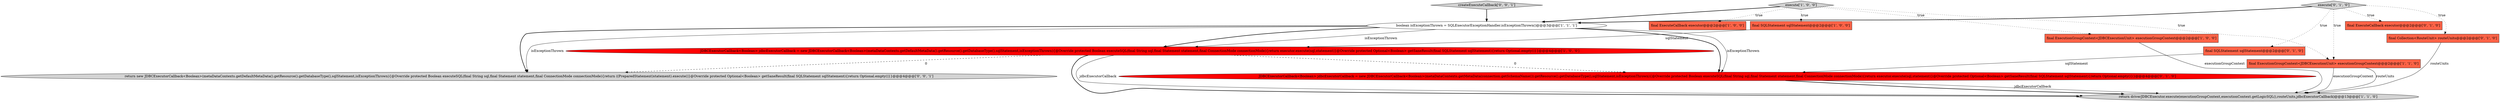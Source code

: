 digraph {
13 [style = filled, label = "return new JDBCExecutorCallback<Boolean>(metaDataContexts.getDefaultMetaData().getResource().getDatabaseType(),sqlStatement,isExceptionThrown){@Override protected Boolean executeSQL(final String sql,final Statement statement,final ConnectionMode connectionMode){return ((PreparedStatement)statement).execute()}@Override protected Optional<Boolean> getSaneResult(final SQLStatement sqlStatement){return Optional.empty()}}@@@4@@@['0', '0', '1']", fillcolor = lightgray, shape = ellipse image = "AAA0AAABBB3BBB"];
4 [style = filled, label = "final ExecutionGroupContext<JDBCExecutionUnit> executionGroupContext@@@2@@@['1', '0', '0']", fillcolor = tomato, shape = box image = "AAA0AAABBB1BBB"];
6 [style = filled, label = "boolean isExceptionThrown = SQLExecutorExceptionHandler.isExceptionThrown()@@@3@@@['1', '1', '1']", fillcolor = white, shape = ellipse image = "AAA0AAABBB1BBB"];
2 [style = filled, label = "JDBCExecutorCallback<Boolean> jdbcExecutorCallback = new JDBCExecutorCallback<Boolean>(metaDataContexts.getDefaultMetaData().getResource().getDatabaseType(),sqlStatement,isExceptionThrown){@Override protected Boolean executeSQL(final String sql,final Statement statement,final ConnectionMode connectionMode){return executor.execute(sql,statement)}@Override protected Optional<Boolean> getSaneResult(final SQLStatement sqlStatement){return Optional.empty()}}@@@4@@@['1', '0', '0']", fillcolor = red, shape = ellipse image = "AAA1AAABBB1BBB"];
9 [style = filled, label = "final Collection<RouteUnit> routeUnits@@@2@@@['0', '1', '0']", fillcolor = tomato, shape = box image = "AAA0AAABBB2BBB"];
11 [style = filled, label = "execute['0', '1', '0']", fillcolor = lightgray, shape = diamond image = "AAA0AAABBB2BBB"];
5 [style = filled, label = "final ExecutionGroupContext<JDBCExecutionUnit> executionGroupContext@@@2@@@['1', '1', '0']", fillcolor = tomato, shape = box image = "AAA0AAABBB1BBB"];
8 [style = filled, label = "final ExecuteCallback executor@@@2@@@['0', '1', '0']", fillcolor = tomato, shape = box image = "AAA0AAABBB2BBB"];
0 [style = filled, label = "final SQLStatement sqlStatement@@@2@@@['1', '0', '0']", fillcolor = tomato, shape = box image = "AAA0AAABBB1BBB"];
7 [style = filled, label = "execute['1', '0', '0']", fillcolor = lightgray, shape = diamond image = "AAA0AAABBB1BBB"];
3 [style = filled, label = "final ExecuteCallback executor@@@2@@@['1', '0', '0']", fillcolor = tomato, shape = box image = "AAA0AAABBB1BBB"];
10 [style = filled, label = "final SQLStatement sqlStatement@@@2@@@['0', '1', '0']", fillcolor = tomato, shape = box image = "AAA0AAABBB2BBB"];
1 [style = filled, label = "return driverJDBCExecutor.execute(executionGroupContext,executionContext.getLogicSQL(),routeUnits,jdbcExecutorCallback)@@@13@@@['1', '1', '0']", fillcolor = lightgray, shape = ellipse image = "AAA0AAABBB1BBB"];
12 [style = filled, label = "JDBCExecutorCallback<Boolean> jdbcExecutorCallback = new JDBCExecutorCallback<Boolean>(metaDataContexts.getMetaData(connection.getSchemaName()).getResource().getDatabaseType(),sqlStatement,isExceptionThrown){@Override protected Boolean executeSQL(final String sql,final Statement statement,final ConnectionMode connectionMode){return executor.execute(sql,statement)}@Override protected Optional<Boolean> getSaneResult(final SQLStatement sqlStatement){return Optional.empty()}}@@@4@@@['0', '1', '0']", fillcolor = red, shape = ellipse image = "AAA1AAABBB2BBB"];
14 [style = filled, label = "createExecuteCallback['0', '0', '1']", fillcolor = lightgray, shape = diamond image = "AAA0AAABBB3BBB"];
2->1 [style = solid, label="jdbcExecutorCallback"];
2->1 [style = bold, label=""];
11->10 [style = dotted, label="true"];
0->2 [style = solid, label="sqlStatement"];
11->6 [style = bold, label=""];
6->12 [style = solid, label="isExceptionThrown"];
11->9 [style = dotted, label="true"];
11->5 [style = dotted, label="true"];
6->2 [style = solid, label="isExceptionThrown"];
7->0 [style = dotted, label="true"];
12->1 [style = bold, label=""];
5->1 [style = solid, label="executionGroupContext"];
4->1 [style = solid, label="executionGroupContext"];
7->5 [style = dotted, label="true"];
6->2 [style = bold, label=""];
2->12 [style = dashed, label="0"];
7->3 [style = dotted, label="true"];
2->13 [style = dashed, label="0"];
6->13 [style = bold, label=""];
7->6 [style = bold, label=""];
7->4 [style = dotted, label="true"];
5->1 [style = solid, label="routeUnits"];
11->8 [style = dotted, label="true"];
12->1 [style = solid, label="jdbcExecutorCallback"];
9->1 [style = solid, label="routeUnits"];
14->6 [style = bold, label=""];
6->13 [style = solid, label="isExceptionThrown"];
10->12 [style = solid, label="sqlStatement"];
6->12 [style = bold, label=""];
}
